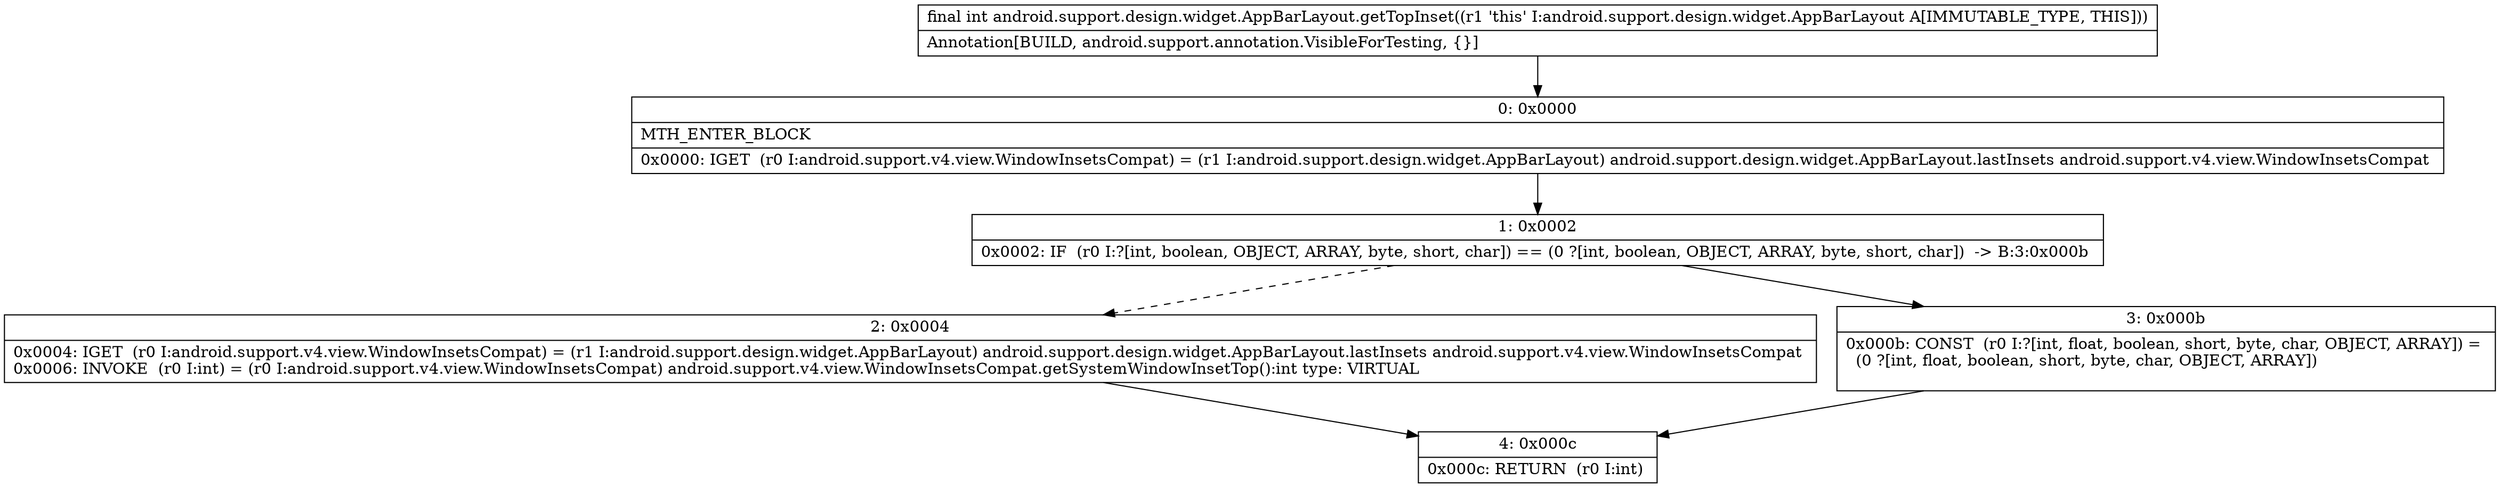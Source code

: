 digraph "CFG forandroid.support.design.widget.AppBarLayout.getTopInset()I" {
Node_0 [shape=record,label="{0\:\ 0x0000|MTH_ENTER_BLOCK\l|0x0000: IGET  (r0 I:android.support.v4.view.WindowInsetsCompat) = (r1 I:android.support.design.widget.AppBarLayout) android.support.design.widget.AppBarLayout.lastInsets android.support.v4.view.WindowInsetsCompat \l}"];
Node_1 [shape=record,label="{1\:\ 0x0002|0x0002: IF  (r0 I:?[int, boolean, OBJECT, ARRAY, byte, short, char]) == (0 ?[int, boolean, OBJECT, ARRAY, byte, short, char])  \-\> B:3:0x000b \l}"];
Node_2 [shape=record,label="{2\:\ 0x0004|0x0004: IGET  (r0 I:android.support.v4.view.WindowInsetsCompat) = (r1 I:android.support.design.widget.AppBarLayout) android.support.design.widget.AppBarLayout.lastInsets android.support.v4.view.WindowInsetsCompat \l0x0006: INVOKE  (r0 I:int) = (r0 I:android.support.v4.view.WindowInsetsCompat) android.support.v4.view.WindowInsetsCompat.getSystemWindowInsetTop():int type: VIRTUAL \l}"];
Node_3 [shape=record,label="{3\:\ 0x000b|0x000b: CONST  (r0 I:?[int, float, boolean, short, byte, char, OBJECT, ARRAY]) = \l  (0 ?[int, float, boolean, short, byte, char, OBJECT, ARRAY])\l \l}"];
Node_4 [shape=record,label="{4\:\ 0x000c|0x000c: RETURN  (r0 I:int) \l}"];
MethodNode[shape=record,label="{final int android.support.design.widget.AppBarLayout.getTopInset((r1 'this' I:android.support.design.widget.AppBarLayout A[IMMUTABLE_TYPE, THIS]))  | Annotation[BUILD, android.support.annotation.VisibleForTesting, \{\}]\l}"];
MethodNode -> Node_0;
Node_0 -> Node_1;
Node_1 -> Node_2[style=dashed];
Node_1 -> Node_3;
Node_2 -> Node_4;
Node_3 -> Node_4;
}

